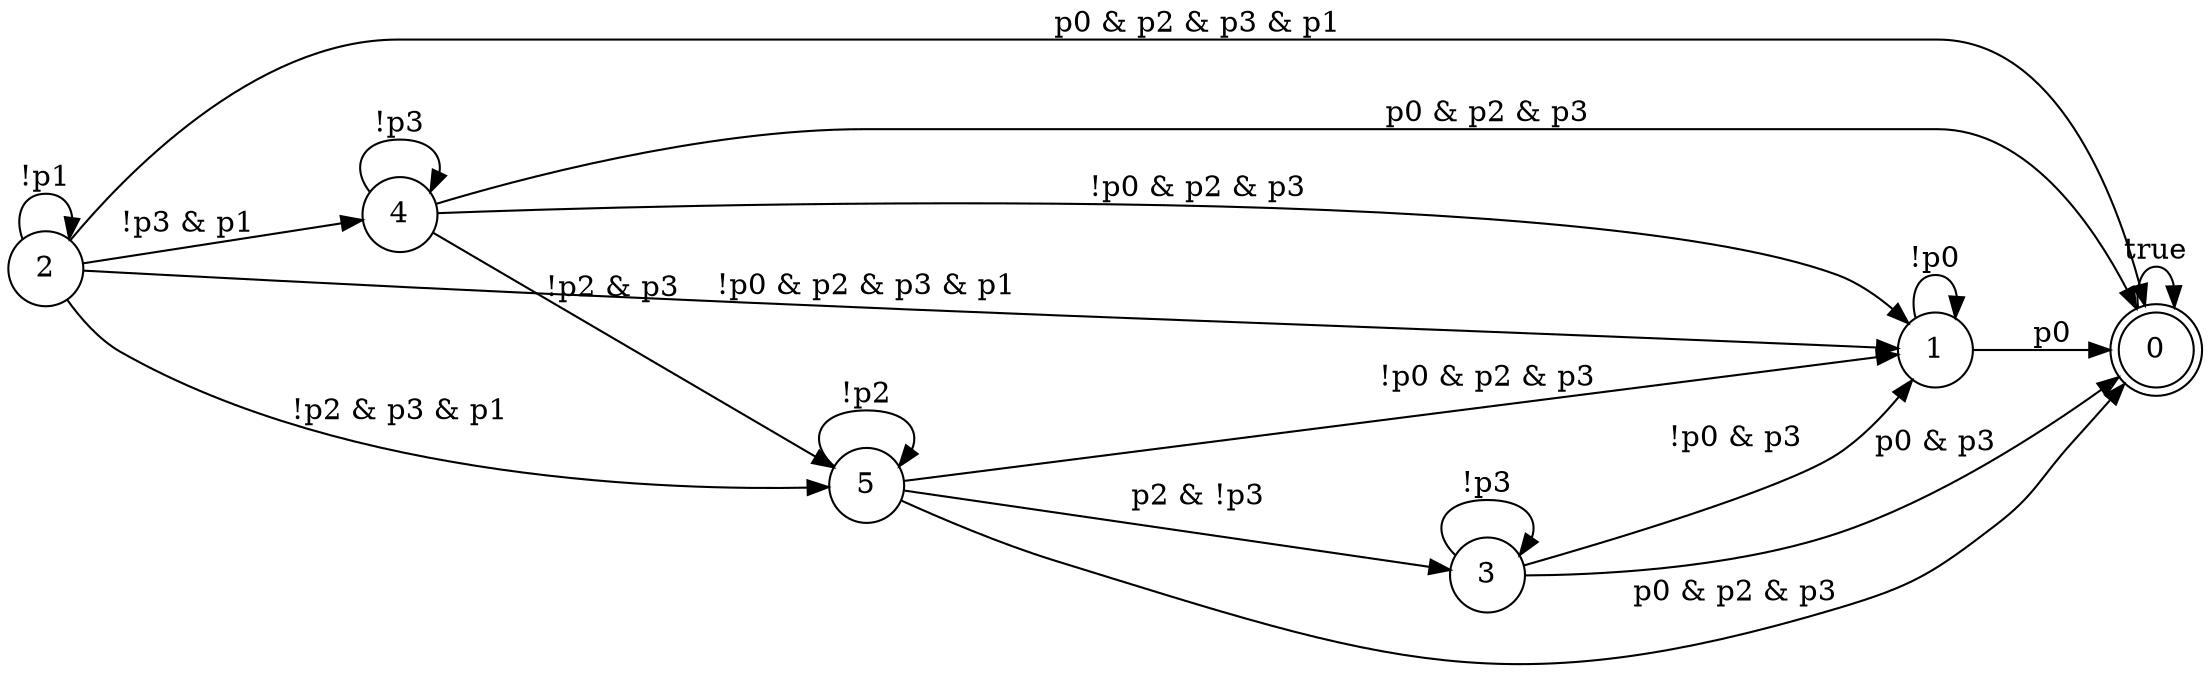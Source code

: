 digraph automaton {
rankdir=LR
0 [label="0",shape=doublecircle]
0 -> 0 [label="true"]
1 [label="1",shape=circle]
1 -> 1 [label="!p0"]
1 -> 0 [label="p0"]
2 [label="2",shape=circle]
2 -> 4 [label="!p3 & p1"]
2 -> 2 [label="!p1"]
2 -> 1 [label="!p0 & p2 & p3 & p1"]
2 -> 5 [label="!p2 & p3 & p1"]
2 -> 0 [label="p0 & p2 & p3 & p1"]
3 [label="3",shape=circle]
3 -> 3 [label="!p3"]
3 -> 1 [label="!p0 & p3"]
3 -> 0 [label="p0 & p3"]
4 [label="4",shape=circle]
4 -> 5 [label="!p2 & p3"]
4 -> 4 [label="!p3"]
4 -> 1 [label="!p0 & p2 & p3"]
4 -> 0 [label="p0 & p2 & p3"]
5 [label="5",shape=circle]
5 -> 5 [label="!p2"]
5 -> 3 [label="p2 & !p3"]
5 -> 1 [label="!p0 & p2 & p3"]
5 -> 0 [label="p0 & p2 & p3"]
}
